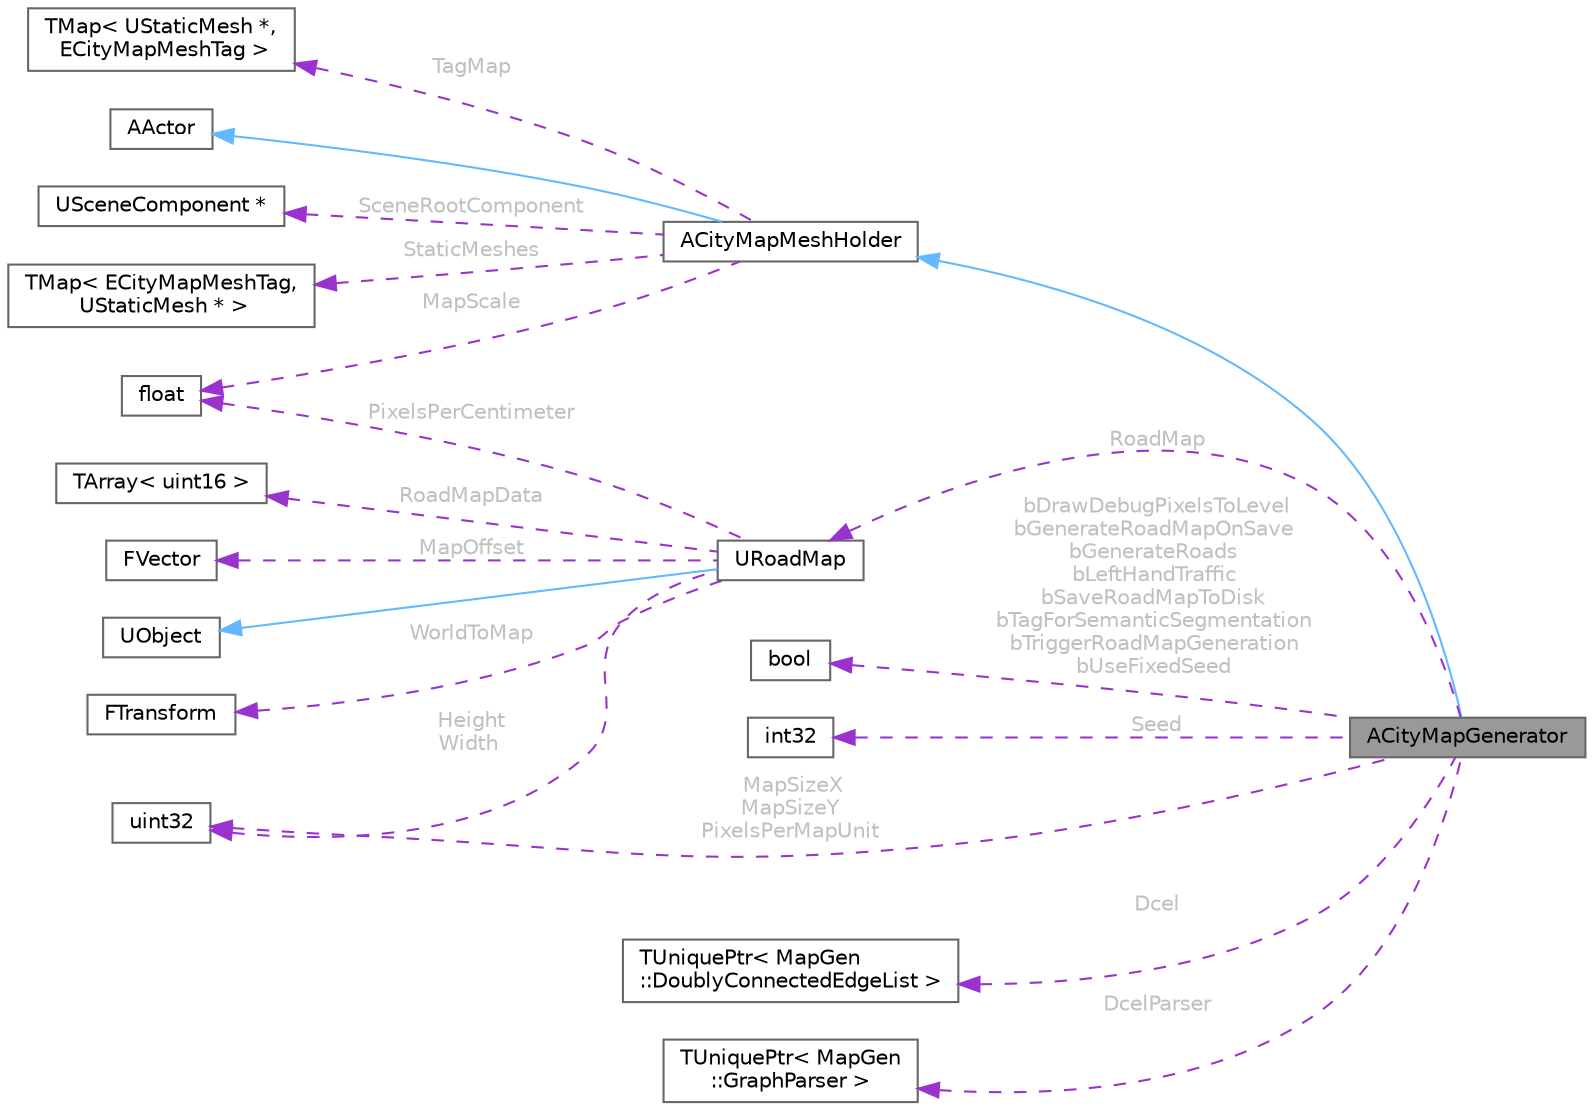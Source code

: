 digraph "ACityMapGenerator"
{
 // INTERACTIVE_SVG=YES
 // LATEX_PDF_SIZE
  bgcolor="transparent";
  edge [fontname=Helvetica,fontsize=10,labelfontname=Helvetica,labelfontsize=10];
  node [fontname=Helvetica,fontsize=10,shape=box,height=0.2,width=0.4];
  rankdir="LR";
  Node1 [id="Node000001",label="ACityMapGenerator",height=0.2,width=0.4,color="gray40", fillcolor="grey60", style="filled", fontcolor="black",tooltip="Generates a random city using the meshes provided."];
  Node2 -> Node1 [id="edge1_Node000001_Node000002",dir="back",color="steelblue1",style="solid",tooltip=" "];
  Node2 [id="Node000002",label="ACityMapMeshHolder",height=0.2,width=0.4,color="gray40", fillcolor="white", style="filled",URL="$da/d1a/classACityMapMeshHolder.html",tooltip="Holds the static meshes and instances necessary for building a city map."];
  Node3 -> Node2 [id="edge2_Node000002_Node000003",dir="back",color="steelblue1",style="solid",tooltip=" "];
  Node3 [id="Node000003",label="AActor",height=0.2,width=0.4,color="gray40", fillcolor="white", style="filled",URL="$d1/da4/classAActor.html",tooltip=" "];
  Node4 -> Node2 [id="edge3_Node000002_Node000004",dir="back",color="darkorchid3",style="dashed",tooltip=" ",label=" SceneRootComponent",fontcolor="grey" ];
  Node4 [id="Node000004",label="USceneComponent *",height=0.2,width=0.4,color="gray40", fillcolor="white", style="filled",tooltip=" "];
  Node5 -> Node2 [id="edge4_Node000002_Node000005",dir="back",color="darkorchid3",style="dashed",tooltip=" ",label=" MapScale",fontcolor="grey" ];
  Node5 [id="Node000005",label="float",height=0.2,width=0.4,color="gray40", fillcolor="white", style="filled",tooltip=" "];
  Node6 -> Node2 [id="edge5_Node000002_Node000006",dir="back",color="darkorchid3",style="dashed",tooltip=" ",label=" StaticMeshes",fontcolor="grey" ];
  Node6 [id="Node000006",label="TMap\< ECityMapMeshTag,\l UStaticMesh * \>",height=0.2,width=0.4,color="gray40", fillcolor="white", style="filled",tooltip=" "];
  Node7 -> Node2 [id="edge6_Node000002_Node000007",dir="back",color="darkorchid3",style="dashed",tooltip=" ",label=" TagMap",fontcolor="grey" ];
  Node7 [id="Node000007",label="TMap\< UStaticMesh *,\l ECityMapMeshTag \>",height=0.2,width=0.4,color="gray40", fillcolor="white", style="filled",tooltip=" "];
  Node8 -> Node1 [id="edge7_Node000001_Node000008",dir="back",color="darkorchid3",style="dashed",tooltip=" ",label=" MapSizeX\nMapSizeY\nPixelsPerMapUnit",fontcolor="grey" ];
  Node8 [id="Node000008",label="uint32",height=0.2,width=0.4,color="gray40", fillcolor="white", style="filled",tooltip=" "];
  Node9 -> Node1 [id="edge8_Node000001_Node000009",dir="back",color="darkorchid3",style="dashed",tooltip=" ",label=" bDrawDebugPixelsToLevel\nbGenerateRoadMapOnSave\nbGenerateRoads\nbLeftHandTraffic\nbSaveRoadMapToDisk\nbTagForSemanticSegmentation\nbTriggerRoadMapGeneration\nbUseFixedSeed",fontcolor="grey" ];
  Node9 [id="Node000009",label="bool",height=0.2,width=0.4,color="gray40", fillcolor="white", style="filled",tooltip=" "];
  Node10 -> Node1 [id="edge9_Node000001_Node000010",dir="back",color="darkorchid3",style="dashed",tooltip=" ",label=" Seed",fontcolor="grey" ];
  Node10 [id="Node000010",label="int32",height=0.2,width=0.4,color="gray40", fillcolor="white", style="filled",tooltip=" "];
  Node11 -> Node1 [id="edge10_Node000001_Node000011",dir="back",color="darkorchid3",style="dashed",tooltip=" ",label=" RoadMap",fontcolor="grey" ];
  Node11 [id="Node000011",label="URoadMap",height=0.2,width=0.4,color="gray40", fillcolor="white", style="filled",URL="$d5/db2/classURoadMap.html",tooltip="Road map of the level."];
  Node12 -> Node11 [id="edge11_Node000011_Node000012",dir="back",color="steelblue1",style="solid",tooltip=" "];
  Node12 [id="Node000012",label="UObject",height=0.2,width=0.4,color="gray40", fillcolor="white", style="filled",URL="$df/def/classUObject.html",tooltip=" "];
  Node13 -> Node11 [id="edge12_Node000011_Node000013",dir="back",color="darkorchid3",style="dashed",tooltip=" ",label=" WorldToMap",fontcolor="grey" ];
  Node13 [id="Node000013",label="FTransform",height=0.2,width=0.4,color="gray40", fillcolor="white", style="filled",tooltip=" "];
  Node14 -> Node11 [id="edge13_Node000011_Node000014",dir="back",color="darkorchid3",style="dashed",tooltip=" ",label=" MapOffset",fontcolor="grey" ];
  Node14 [id="Node000014",label="FVector",height=0.2,width=0.4,color="gray40", fillcolor="white", style="filled",tooltip=" "];
  Node5 -> Node11 [id="edge14_Node000011_Node000005",dir="back",color="darkorchid3",style="dashed",tooltip=" ",label=" PixelsPerCentimeter",fontcolor="grey" ];
  Node8 -> Node11 [id="edge15_Node000011_Node000008",dir="back",color="darkorchid3",style="dashed",tooltip=" ",label=" Height\nWidth",fontcolor="grey" ];
  Node15 -> Node11 [id="edge16_Node000011_Node000015",dir="back",color="darkorchid3",style="dashed",tooltip=" ",label=" RoadMapData",fontcolor="grey" ];
  Node15 [id="Node000015",label="TArray\< uint16 \>",height=0.2,width=0.4,color="gray40", fillcolor="white", style="filled",tooltip=" "];
  Node16 -> Node1 [id="edge17_Node000001_Node000016",dir="back",color="darkorchid3",style="dashed",tooltip=" ",label=" Dcel",fontcolor="grey" ];
  Node16 [id="Node000016",label="TUniquePtr\< MapGen\l::DoublyConnectedEdgeList \>",height=0.2,width=0.4,color="gray40", fillcolor="white", style="filled",tooltip=" "];
  Node17 -> Node1 [id="edge18_Node000001_Node000017",dir="back",color="darkorchid3",style="dashed",tooltip=" ",label=" DcelParser",fontcolor="grey" ];
  Node17 [id="Node000017",label="TUniquePtr\< MapGen\l::GraphParser \>",height=0.2,width=0.4,color="gray40", fillcolor="white", style="filled",tooltip=" "];
}
